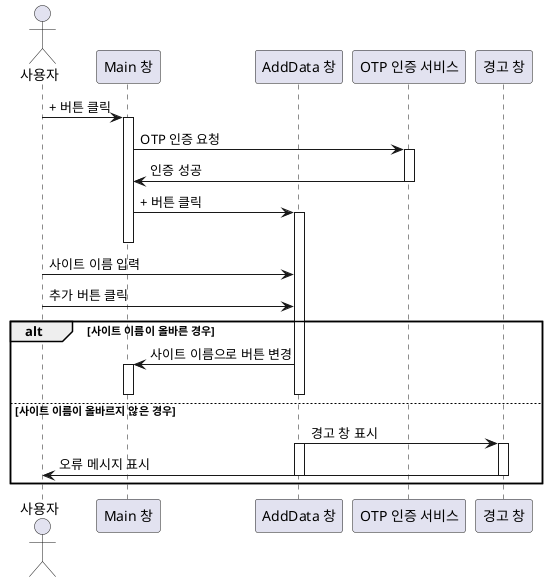 @startuml

actor 사용자

participant "Main 창" as Main
participant "AddData 창" as AddData
participant "OTP 인증 서비스" as OTPService
participant "경고 창" as Warning

사용자 -> Main : + 버튼 클릭
activate Main

Main -> OTPService : OTP 인증 요청
activate OTPService
OTPService -> Main : 인증 성공
deactivate OTPService

Main -> AddData : + 버튼 클릭
activate AddData
deactivate Main
사용자 -> AddData : 사이트 이름 입력
사용자 -> AddData : 추가 버튼 클릭

alt 사이트 이름이 올바른 경우

    AddData -> Main : 사이트 이름으로 버튼 변경
    activate Main
    deactivate AddData
    deactivate Main
else 사이트 이름이 올바르지 않은 경우
    AddData -> Warning : 경고 창 표시
    activate AddData
    activate Warning
    Warning -> 사용자 : 오류 메시지 표시
    deactivate Warning
    deactivate AddData

end

deactivate Main

@enduml
